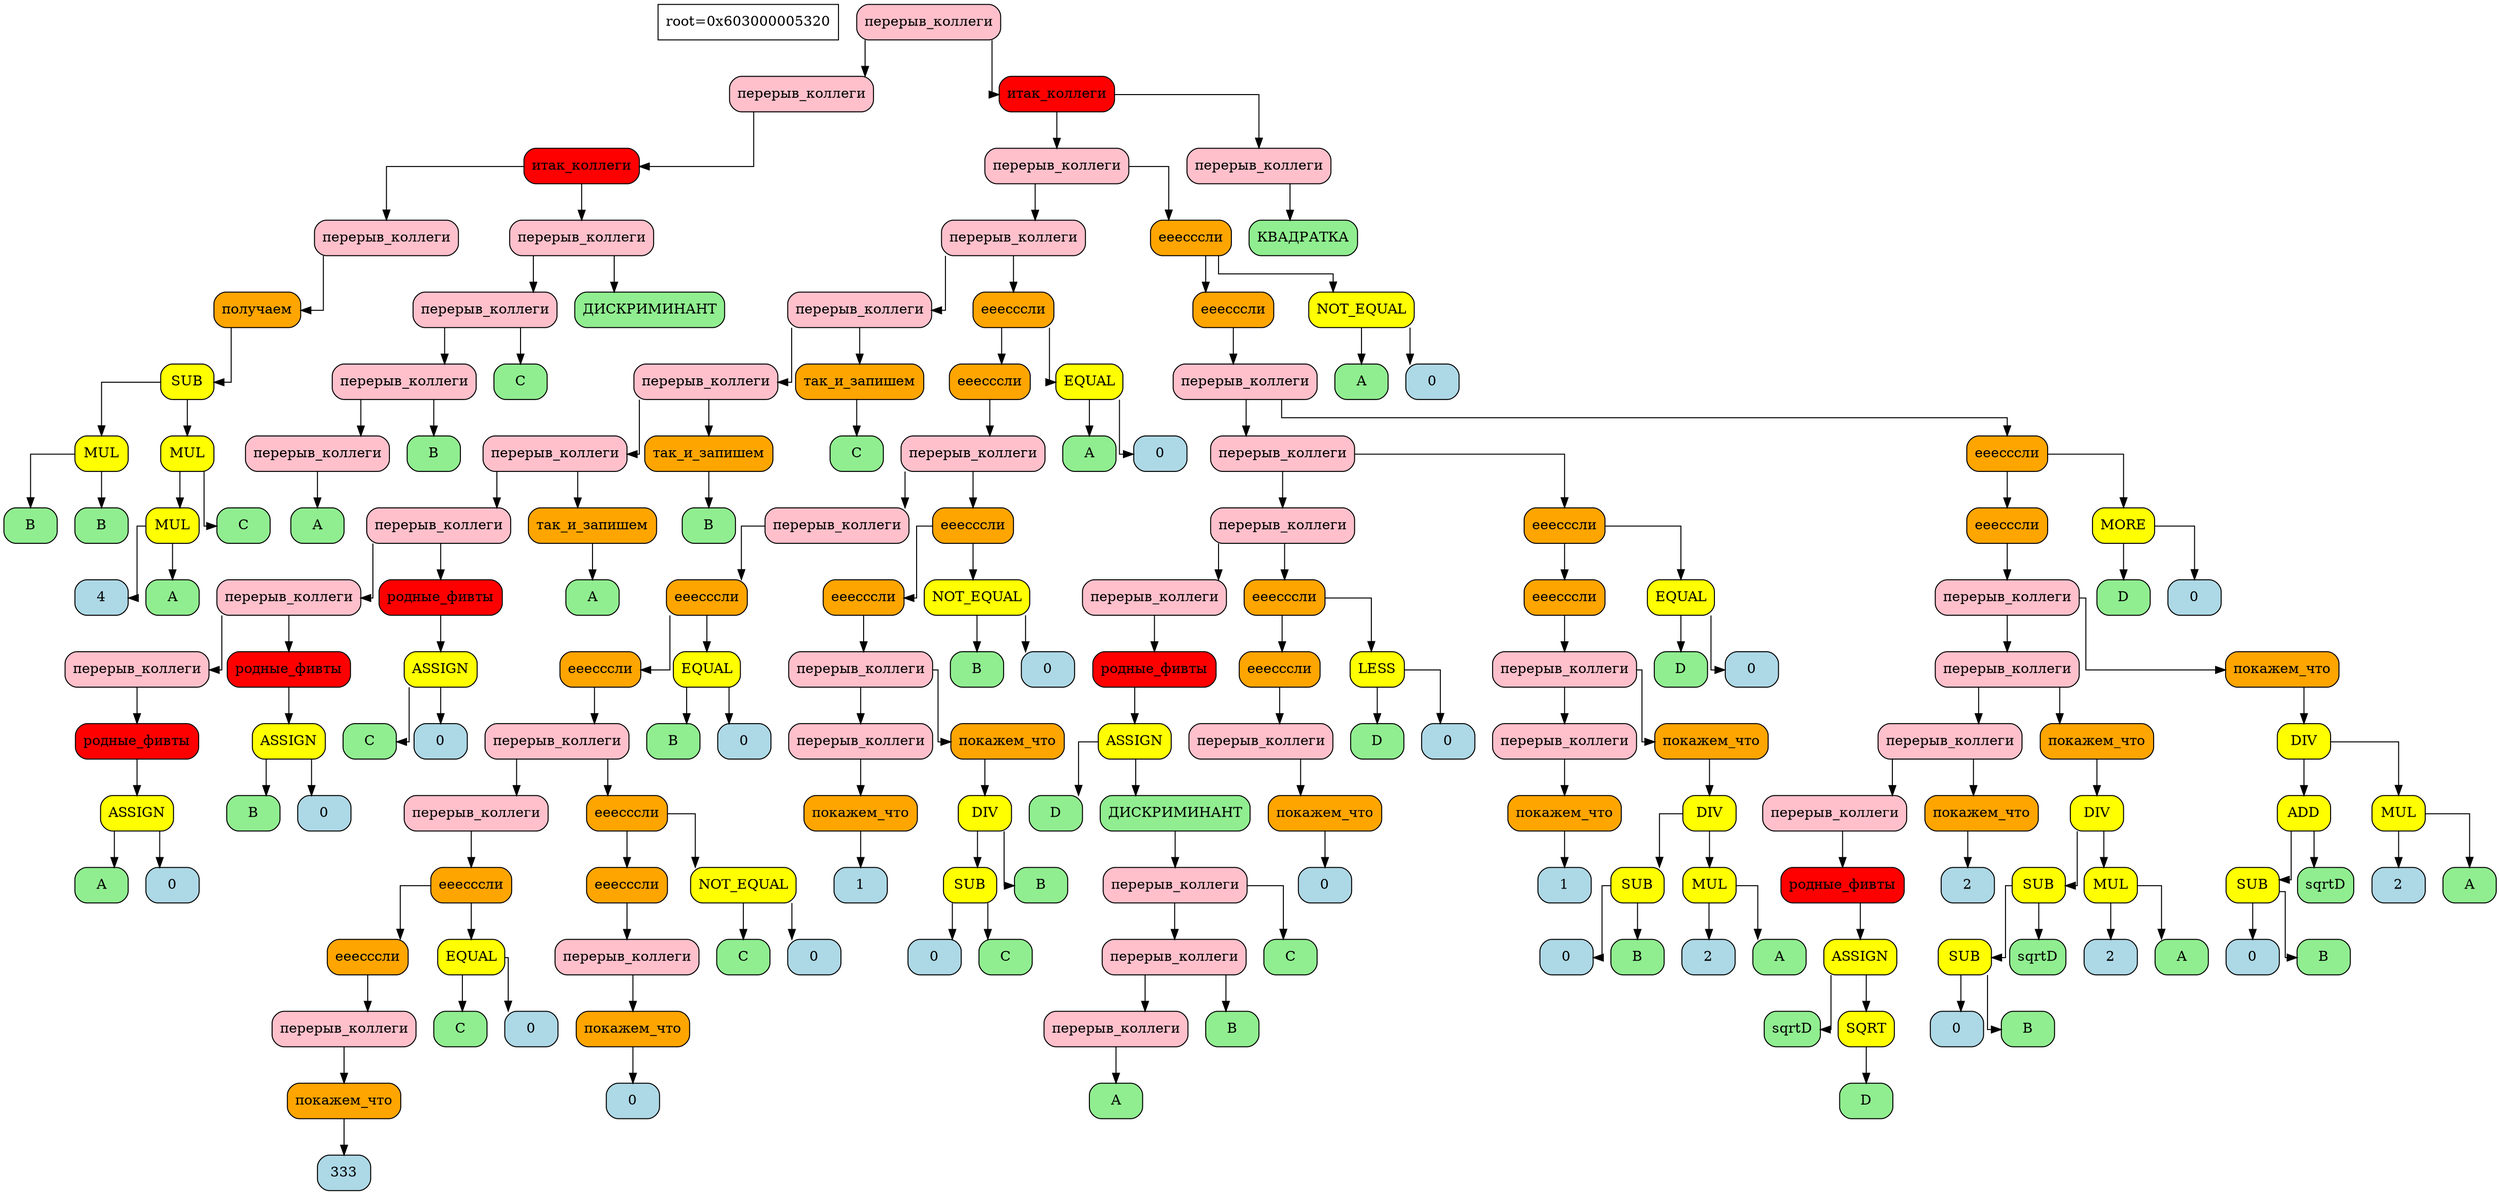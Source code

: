 digraph tree{
    node[shape=record,fontsize=14];
    splines=ortho
    info[label="root=0x603000005320"]

  	node0x603000005320[shape=Mrecord,style="rounded,filled",fillcolor="pink",label="перерыв_коллеги"]
	node0x603000005320->node0x6030000031c0
	node0x6030000031c0[shape=Mrecord,style="rounded,filled",fillcolor="pink",label="перерыв_коллеги"]
	node0x6030000031c0[shape=Mrecord,style="rounded,filled",fillcolor="pink",label="перерыв_коллеги"]
	node0x6030000031c0->node0x603000003190
	node0x603000003190[shape=Mrecord,style="rounded,filled",fillcolor="red",label="итак_коллеги"]
	node0x603000003190->node0x603000003130
	node0x603000003130[shape=Mrecord,style="rounded,filled",fillcolor="pink",label="перерыв_коллеги"]
	node0x603000003130[shape=Mrecord,style="rounded,filled",fillcolor="pink",label="перерыв_коллеги"]
	node0x603000003130->node0x603000003100
	node0x603000003100[shape=Mrecord,style="rounded,filled",fillcolor="orange",label="получаем"]
	node0x603000003100->node0x6030000030d0
	node0x6030000030d0[shape=Mrecord,style="rounded,filled",fillcolor="yellow",label="SUB"]
	node0x6030000030d0->node0x603000002f50
	node0x603000002f50[shape=Mrecord,style="rounded,filled",fillcolor="yellow",label="MUL"]
	node0x603000002f50->node0x603000002ec0
	node0x603000002ec0[shape=Mrecord,style="rounded,filled",fillcolor="lightgreen",label="B"]
	node0x603000002ec0[shape=Mrecord,style="rounded,filled",fillcolor="lightgreen",label="B"]
	node0x603000002f50[shape=Mrecord,style="rounded,filled",fillcolor="yellow",label="MUL"]
	node0x603000002f50->node0x603000002f20
	node0x603000002f20[shape=Mrecord,style="rounded,filled",fillcolor="lightgreen",label="B"]
	node0x603000002f20[shape=Mrecord,style="rounded,filled",fillcolor="lightgreen",label="B"]
	node0x6030000030d0[shape=Mrecord,style="rounded,filled",fillcolor="yellow",label="SUB"]
	node0x6030000030d0->node0x6030000030a0
	node0x6030000030a0[shape=Mrecord,style="rounded,filled",fillcolor="yellow",label="MUL"]
	node0x6030000030a0->node0x603000003010
	node0x603000003010[shape=Mrecord,style="rounded,filled",fillcolor="yellow",label="MUL"]
	node0x603000003010->node0x603000002f80
	node0x603000002f80[shape=Mrecord,style="rounded,filled",fillcolor="lightblue",label="4"]
	node0x603000002f80[shape=Mrecord,style="rounded,filled",fillcolor="lightblue",label="4"]
	node0x603000003010[shape=Mrecord,style="rounded,filled",fillcolor="yellow",label="MUL"]
	node0x603000003010->node0x603000002fe0
	node0x603000002fe0[shape=Mrecord,style="rounded,filled",fillcolor="lightgreen",label="A"]
	node0x603000002fe0[shape=Mrecord,style="rounded,filled",fillcolor="lightgreen",label="A"]
	node0x6030000030a0[shape=Mrecord,style="rounded,filled",fillcolor="yellow",label="MUL"]
	node0x6030000030a0->node0x603000003070
	node0x603000003070[shape=Mrecord,style="rounded,filled",fillcolor="lightgreen",label="C"]
	node0x603000003070[shape=Mrecord,style="rounded,filled",fillcolor="lightgreen",label="C"]
	node0x603000003100[shape=Mrecord,style="rounded,filled",fillcolor="orange",label="получаем"]
	node0x603000003190[shape=Mrecord,style="rounded,filled",fillcolor="red",label="итак_коллеги"]
	node0x603000003190->node0x603000003160
	node0x603000003160[shape=Mrecord,style="rounded,filled",fillcolor="pink",label="перерыв_коллеги"]
	node0x603000003160->node0x603000002e60
	node0x603000002e60[shape=Mrecord,style="rounded,filled",fillcolor="pink",label="перерыв_коллеги"]
	node0x603000002e60->node0x603000002e00
	node0x603000002e00[shape=Mrecord,style="rounded,filled",fillcolor="pink",label="перерыв_коллеги"]
	node0x603000002e00->node0x603000002da0
	node0x603000002da0[shape=Mrecord,style="rounded,filled",fillcolor="pink",label="перерыв_коллеги"]
	node0x603000002da0[shape=Mrecord,style="rounded,filled",fillcolor="pink",label="перерыв_коллеги"]
	node0x603000002da0->node0x603000002d70
	node0x603000002d70[shape=Mrecord,style="rounded,filled",fillcolor="lightgreen",label="A"]
	node0x603000002d70[shape=Mrecord,style="rounded,filled",fillcolor="lightgreen",label="A"]
	node0x603000002e00[shape=Mrecord,style="rounded,filled",fillcolor="pink",label="перерыв_коллеги"]
	node0x603000002e00->node0x603000002dd0
	node0x603000002dd0[shape=Mrecord,style="rounded,filled",fillcolor="lightgreen",label="B"]
	node0x603000002dd0[shape=Mrecord,style="rounded,filled",fillcolor="lightgreen",label="B"]
	node0x603000002e60[shape=Mrecord,style="rounded,filled",fillcolor="pink",label="перерыв_коллеги"]
	node0x603000002e60->node0x603000002e30
	node0x603000002e30[shape=Mrecord,style="rounded,filled",fillcolor="lightgreen",label="C"]
	node0x603000002e30[shape=Mrecord,style="rounded,filled",fillcolor="lightgreen",label="C"]
	node0x603000003160[shape=Mrecord,style="rounded,filled",fillcolor="pink",label="перерыв_коллеги"]
	node0x603000003160->node0x603000002d40
	node0x603000002d40[shape=Mrecord,style="rounded,filled",fillcolor="lightgreen",label="ДИСКРИМИНАНТ"]
	node0x603000002d40[shape=Mrecord,style="rounded,filled",fillcolor="lightgreen",label="ДИСКРИМИНАНТ"]
	node0x603000005320[shape=Mrecord,style="rounded,filled",fillcolor="pink",label="перерыв_коллеги"]
	node0x603000005320->node0x6030000052f0
	node0x6030000052f0[shape=Mrecord,style="rounded,filled",fillcolor="red",label="итак_коллеги"]
	node0x6030000052f0->node0x603000005290
	node0x603000005290[shape=Mrecord,style="rounded,filled",fillcolor="pink",label="перерыв_коллеги"]
	node0x603000005290->node0x603000004060
	node0x603000004060[shape=Mrecord,style="rounded,filled",fillcolor="pink",label="перерыв_коллеги"]
	node0x603000004060->node0x603000003670
	node0x603000003670[shape=Mrecord,style="rounded,filled",fillcolor="pink",label="перерыв_коллеги"]
	node0x603000003670->node0x6030000035e0
	node0x6030000035e0[shape=Mrecord,style="rounded,filled",fillcolor="pink",label="перерыв_коллеги"]
	node0x6030000035e0->node0x603000003550
	node0x603000003550[shape=Mrecord,style="rounded,filled",fillcolor="pink",label="перерыв_коллеги"]
	node0x603000003550->node0x6030000034c0
	node0x6030000034c0[shape=Mrecord,style="rounded,filled",fillcolor="pink",label="перерыв_коллеги"]
	node0x6030000034c0->node0x6030000033d0
	node0x6030000033d0[shape=Mrecord,style="rounded,filled",fillcolor="pink",label="перерыв_коллеги"]
	node0x6030000033d0->node0x6030000032e0
	node0x6030000032e0[shape=Mrecord,style="rounded,filled",fillcolor="pink",label="перерыв_коллеги"]
	node0x6030000032e0[shape=Mrecord,style="rounded,filled",fillcolor="pink",label="перерыв_коллеги"]
	node0x6030000032e0->node0x6030000032b0
	node0x6030000032b0[shape=Mrecord,style="rounded,filled",fillcolor="red",label="родные_фивты"]
	node0x6030000032b0->node0x603000003280
	node0x603000003280[shape=Mrecord,style="rounded,filled",fillcolor="yellow",label="ASSIGN"]
	node0x603000003280->node0x603000003220
	node0x603000003220[shape=Mrecord,style="rounded,filled",fillcolor="lightgreen",label="A"]
	node0x603000003220[shape=Mrecord,style="rounded,filled",fillcolor="lightgreen",label="A"]
	node0x603000003280[shape=Mrecord,style="rounded,filled",fillcolor="yellow",label="ASSIGN"]
	node0x603000003280->node0x603000003250
	node0x603000003250[shape=Mrecord,style="rounded,filled",fillcolor="lightblue",label="0"]
	node0x603000003250[shape=Mrecord,style="rounded,filled",fillcolor="lightblue",label="0"]
	node0x6030000032b0[shape=Mrecord,style="rounded,filled",fillcolor="red",label="родные_фивты"]
	node0x6030000033d0[shape=Mrecord,style="rounded,filled",fillcolor="pink",label="перерыв_коллеги"]
	node0x6030000033d0->node0x6030000033a0
	node0x6030000033a0[shape=Mrecord,style="rounded,filled",fillcolor="red",label="родные_фивты"]
	node0x6030000033a0->node0x603000003370
	node0x603000003370[shape=Mrecord,style="rounded,filled",fillcolor="yellow",label="ASSIGN"]
	node0x603000003370->node0x603000003310
	node0x603000003310[shape=Mrecord,style="rounded,filled",fillcolor="lightgreen",label="B"]
	node0x603000003310[shape=Mrecord,style="rounded,filled",fillcolor="lightgreen",label="B"]
	node0x603000003370[shape=Mrecord,style="rounded,filled",fillcolor="yellow",label="ASSIGN"]
	node0x603000003370->node0x603000003340
	node0x603000003340[shape=Mrecord,style="rounded,filled",fillcolor="lightblue",label="0"]
	node0x603000003340[shape=Mrecord,style="rounded,filled",fillcolor="lightblue",label="0"]
	node0x6030000033a0[shape=Mrecord,style="rounded,filled",fillcolor="red",label="родные_фивты"]
	node0x6030000034c0[shape=Mrecord,style="rounded,filled",fillcolor="pink",label="перерыв_коллеги"]
	node0x6030000034c0->node0x603000003490
	node0x603000003490[shape=Mrecord,style="rounded,filled",fillcolor="red",label="родные_фивты"]
	node0x603000003490->node0x603000003460
	node0x603000003460[shape=Mrecord,style="rounded,filled",fillcolor="yellow",label="ASSIGN"]
	node0x603000003460->node0x603000003400
	node0x603000003400[shape=Mrecord,style="rounded,filled",fillcolor="lightgreen",label="C"]
	node0x603000003400[shape=Mrecord,style="rounded,filled",fillcolor="lightgreen",label="C"]
	node0x603000003460[shape=Mrecord,style="rounded,filled",fillcolor="yellow",label="ASSIGN"]
	node0x603000003460->node0x603000003430
	node0x603000003430[shape=Mrecord,style="rounded,filled",fillcolor="lightblue",label="0"]
	node0x603000003430[shape=Mrecord,style="rounded,filled",fillcolor="lightblue",label="0"]
	node0x603000003490[shape=Mrecord,style="rounded,filled",fillcolor="red",label="родные_фивты"]
	node0x603000003550[shape=Mrecord,style="rounded,filled",fillcolor="pink",label="перерыв_коллеги"]
	node0x603000003550->node0x603000003520
	node0x603000003520[shape=Mrecord,style="rounded,filled",fillcolor="orange",label="так_и_запишем"]
	node0x603000003520[shape=Mrecord,style="rounded,filled",fillcolor="orange",label="так_и_запишем"]
	node0x603000003520->node0x6030000034f0
	node0x6030000034f0[shape=Mrecord,style="rounded,filled",fillcolor="lightgreen",label="A"]
	node0x6030000034f0[shape=Mrecord,style="rounded,filled",fillcolor="lightgreen",label="A"]
	node0x6030000035e0[shape=Mrecord,style="rounded,filled",fillcolor="pink",label="перерыв_коллеги"]
	node0x6030000035e0->node0x6030000035b0
	node0x6030000035b0[shape=Mrecord,style="rounded,filled",fillcolor="orange",label="так_и_запишем"]
	node0x6030000035b0[shape=Mrecord,style="rounded,filled",fillcolor="orange",label="так_и_запишем"]
	node0x6030000035b0->node0x603000003580
	node0x603000003580[shape=Mrecord,style="rounded,filled",fillcolor="lightgreen",label="B"]
	node0x603000003580[shape=Mrecord,style="rounded,filled",fillcolor="lightgreen",label="B"]
	node0x603000003670[shape=Mrecord,style="rounded,filled",fillcolor="pink",label="перерыв_коллеги"]
	node0x603000003670->node0x603000003640
	node0x603000003640[shape=Mrecord,style="rounded,filled",fillcolor="orange",label="так_и_запишем"]
	node0x603000003640[shape=Mrecord,style="rounded,filled",fillcolor="orange",label="так_и_запишем"]
	node0x603000003640->node0x603000003610
	node0x603000003610[shape=Mrecord,style="rounded,filled",fillcolor="lightgreen",label="C"]
	node0x603000003610[shape=Mrecord,style="rounded,filled",fillcolor="lightgreen",label="C"]
	node0x603000004060[shape=Mrecord,style="rounded,filled",fillcolor="pink",label="перерыв_коллеги"]
	node0x603000004060->node0x603000004030
	node0x603000004030[shape=Mrecord,style="rounded,filled",fillcolor="orange",label="ееесссли"]
	node0x603000004030->node0x603000004000
	node0x603000004000[shape=Mrecord,style="rounded,filled",fillcolor="orange",label="ееесссли"]
	node0x603000004000->node0x603000003fd0
	node0x603000003fd0[shape=Mrecord,style="rounded,filled",fillcolor="pink",label="перерыв_коллеги"]
	node0x603000003fd0->node0x603000003c40
	node0x603000003c40[shape=Mrecord,style="rounded,filled",fillcolor="pink",label="перерыв_коллеги"]
	node0x603000003c40[shape=Mrecord,style="rounded,filled",fillcolor="pink",label="перерыв_коллеги"]
	node0x603000003c40->node0x603000003c10
	node0x603000003c10[shape=Mrecord,style="rounded,filled",fillcolor="orange",label="ееесссли"]
	node0x603000003c10->node0x603000003be0
	node0x603000003be0[shape=Mrecord,style="rounded,filled",fillcolor="orange",label="ееесссли"]
	node0x603000003be0->node0x603000003bb0
	node0x603000003bb0[shape=Mrecord,style="rounded,filled",fillcolor="pink",label="перерыв_коллеги"]
	node0x603000003bb0->node0x6030000039d0
	node0x6030000039d0[shape=Mrecord,style="rounded,filled",fillcolor="pink",label="перерыв_коллеги"]
	node0x6030000039d0[shape=Mrecord,style="rounded,filled",fillcolor="pink",label="перерыв_коллеги"]
	node0x6030000039d0->node0x6030000039a0
	node0x6030000039a0[shape=Mrecord,style="rounded,filled",fillcolor="orange",label="ееесссли"]
	node0x6030000039a0->node0x603000003970
	node0x603000003970[shape=Mrecord,style="rounded,filled",fillcolor="orange",label="ееесссли"]
	node0x603000003970->node0x603000003940
	node0x603000003940[shape=Mrecord,style="rounded,filled",fillcolor="pink",label="перерыв_коллеги"]
	node0x603000003940[shape=Mrecord,style="rounded,filled",fillcolor="pink",label="перерыв_коллеги"]
	node0x603000003940->node0x603000003910
	node0x603000003910[shape=Mrecord,style="rounded,filled",fillcolor="orange",label="покажем_что"]
	node0x603000003910->node0x6030000038e0
	node0x6030000038e0[shape=Mrecord,style="rounded,filled",fillcolor="lightblue",label="333"]
	node0x6030000038e0[shape=Mrecord,style="rounded,filled",fillcolor="lightblue",label="333"]
	node0x603000003910[shape=Mrecord,style="rounded,filled",fillcolor="orange",label="покажем_что"]
	node0x603000003970[shape=Mrecord,style="rounded,filled",fillcolor="orange",label="ееесссли"]
	node0x6030000039a0[shape=Mrecord,style="rounded,filled",fillcolor="orange",label="ееесссли"]
	node0x6030000039a0->node0x6030000038b0
	node0x6030000038b0[shape=Mrecord,style="rounded,filled",fillcolor="yellow",label="EQUAL"]
	node0x6030000038b0->node0x603000003850
	node0x603000003850[shape=Mrecord,style="rounded,filled",fillcolor="lightgreen",label="C"]
	node0x603000003850[shape=Mrecord,style="rounded,filled",fillcolor="lightgreen",label="C"]
	node0x6030000038b0[shape=Mrecord,style="rounded,filled",fillcolor="yellow",label="EQUAL"]
	node0x6030000038b0->node0x603000003880
	node0x603000003880[shape=Mrecord,style="rounded,filled",fillcolor="lightblue",label="0"]
	node0x603000003880[shape=Mrecord,style="rounded,filled",fillcolor="lightblue",label="0"]
	node0x603000003bb0[shape=Mrecord,style="rounded,filled",fillcolor="pink",label="перерыв_коллеги"]
	node0x603000003bb0->node0x603000003b80
	node0x603000003b80[shape=Mrecord,style="rounded,filled",fillcolor="orange",label="ееесссли"]
	node0x603000003b80->node0x603000003b50
	node0x603000003b50[shape=Mrecord,style="rounded,filled",fillcolor="orange",label="ееесссли"]
	node0x603000003b50->node0x603000003b20
	node0x603000003b20[shape=Mrecord,style="rounded,filled",fillcolor="pink",label="перерыв_коллеги"]
	node0x603000003b20[shape=Mrecord,style="rounded,filled",fillcolor="pink",label="перерыв_коллеги"]
	node0x603000003b20->node0x603000003af0
	node0x603000003af0[shape=Mrecord,style="rounded,filled",fillcolor="orange",label="покажем_что"]
	node0x603000003af0->node0x603000003ac0
	node0x603000003ac0[shape=Mrecord,style="rounded,filled",fillcolor="lightblue",label="0"]
	node0x603000003ac0[shape=Mrecord,style="rounded,filled",fillcolor="lightblue",label="0"]
	node0x603000003af0[shape=Mrecord,style="rounded,filled",fillcolor="orange",label="покажем_что"]
	node0x603000003b50[shape=Mrecord,style="rounded,filled",fillcolor="orange",label="ееесссли"]
	node0x603000003b80[shape=Mrecord,style="rounded,filled",fillcolor="orange",label="ееесссли"]
	node0x603000003b80->node0x603000003a90
	node0x603000003a90[shape=Mrecord,style="rounded,filled",fillcolor="yellow",label="NOT_EQUAL"]
	node0x603000003a90->node0x603000003a30
	node0x603000003a30[shape=Mrecord,style="rounded,filled",fillcolor="lightgreen",label="C"]
	node0x603000003a30[shape=Mrecord,style="rounded,filled",fillcolor="lightgreen",label="C"]
	node0x603000003a90[shape=Mrecord,style="rounded,filled",fillcolor="yellow",label="NOT_EQUAL"]
	node0x603000003a90->node0x603000003a60
	node0x603000003a60[shape=Mrecord,style="rounded,filled",fillcolor="lightblue",label="0"]
	node0x603000003a60[shape=Mrecord,style="rounded,filled",fillcolor="lightblue",label="0"]
	node0x603000003be0[shape=Mrecord,style="rounded,filled",fillcolor="orange",label="ееесссли"]
	node0x603000003c10[shape=Mrecord,style="rounded,filled",fillcolor="orange",label="ееесссли"]
	node0x603000003c10->node0x6030000037f0
	node0x6030000037f0[shape=Mrecord,style="rounded,filled",fillcolor="yellow",label="EQUAL"]
	node0x6030000037f0->node0x603000003790
	node0x603000003790[shape=Mrecord,style="rounded,filled",fillcolor="lightgreen",label="B"]
	node0x603000003790[shape=Mrecord,style="rounded,filled",fillcolor="lightgreen",label="B"]
	node0x6030000037f0[shape=Mrecord,style="rounded,filled",fillcolor="yellow",label="EQUAL"]
	node0x6030000037f0->node0x6030000037c0
	node0x6030000037c0[shape=Mrecord,style="rounded,filled",fillcolor="lightblue",label="0"]
	node0x6030000037c0[shape=Mrecord,style="rounded,filled",fillcolor="lightblue",label="0"]
	node0x603000003fd0[shape=Mrecord,style="rounded,filled",fillcolor="pink",label="перерыв_коллеги"]
	node0x603000003fd0->node0x603000003fa0
	node0x603000003fa0[shape=Mrecord,style="rounded,filled",fillcolor="orange",label="ееесссли"]
	node0x603000003fa0->node0x603000003f70
	node0x603000003f70[shape=Mrecord,style="rounded,filled",fillcolor="orange",label="ееесссли"]
	node0x603000003f70->node0x603000003f40
	node0x603000003f40[shape=Mrecord,style="rounded,filled",fillcolor="pink",label="перерыв_коллеги"]
	node0x603000003f40->node0x603000003d90
	node0x603000003d90[shape=Mrecord,style="rounded,filled",fillcolor="pink",label="перерыв_коллеги"]
	node0x603000003d90[shape=Mrecord,style="rounded,filled",fillcolor="pink",label="перерыв_коллеги"]
	node0x603000003d90->node0x603000003d60
	node0x603000003d60[shape=Mrecord,style="rounded,filled",fillcolor="orange",label="покажем_что"]
	node0x603000003d60->node0x603000003d30
	node0x603000003d30[shape=Mrecord,style="rounded,filled",fillcolor="lightblue",label="1"]
	node0x603000003d30[shape=Mrecord,style="rounded,filled",fillcolor="lightblue",label="1"]
	node0x603000003d60[shape=Mrecord,style="rounded,filled",fillcolor="orange",label="покажем_что"]
	node0x603000003f40[shape=Mrecord,style="rounded,filled",fillcolor="pink",label="перерыв_коллеги"]
	node0x603000003f40->node0x603000003f10
	node0x603000003f10[shape=Mrecord,style="rounded,filled",fillcolor="orange",label="покажем_что"]
	node0x603000003f10->node0x603000003ee0
	node0x603000003ee0[shape=Mrecord,style="rounded,filled",fillcolor="yellow",label="DIV"]
	node0x603000003ee0->node0x603000003e50
	node0x603000003e50[shape=Mrecord,style="rounded,filled",fillcolor="yellow",label="SUB"]
	node0x603000003e50->node0x603000003dc0
	node0x603000003dc0[shape=Mrecord,style="rounded,filled",fillcolor="lightblue",label="0"]
	node0x603000003dc0[shape=Mrecord,style="rounded,filled",fillcolor="lightblue",label="0"]
	node0x603000003e50[shape=Mrecord,style="rounded,filled",fillcolor="yellow",label="SUB"]
	node0x603000003e50->node0x603000003e20
	node0x603000003e20[shape=Mrecord,style="rounded,filled",fillcolor="lightgreen",label="C"]
	node0x603000003e20[shape=Mrecord,style="rounded,filled",fillcolor="lightgreen",label="C"]
	node0x603000003ee0[shape=Mrecord,style="rounded,filled",fillcolor="yellow",label="DIV"]
	node0x603000003ee0->node0x603000003eb0
	node0x603000003eb0[shape=Mrecord,style="rounded,filled",fillcolor="lightgreen",label="B"]
	node0x603000003eb0[shape=Mrecord,style="rounded,filled",fillcolor="lightgreen",label="B"]
	node0x603000003f10[shape=Mrecord,style="rounded,filled",fillcolor="orange",label="покажем_что"]
	node0x603000003f70[shape=Mrecord,style="rounded,filled",fillcolor="orange",label="ееесссли"]
	node0x603000003fa0[shape=Mrecord,style="rounded,filled",fillcolor="orange",label="ееесссли"]
	node0x603000003fa0->node0x603000003d00
	node0x603000003d00[shape=Mrecord,style="rounded,filled",fillcolor="yellow",label="NOT_EQUAL"]
	node0x603000003d00->node0x603000003ca0
	node0x603000003ca0[shape=Mrecord,style="rounded,filled",fillcolor="lightgreen",label="B"]
	node0x603000003ca0[shape=Mrecord,style="rounded,filled",fillcolor="lightgreen",label="B"]
	node0x603000003d00[shape=Mrecord,style="rounded,filled",fillcolor="yellow",label="NOT_EQUAL"]
	node0x603000003d00->node0x603000003cd0
	node0x603000003cd0[shape=Mrecord,style="rounded,filled",fillcolor="lightblue",label="0"]
	node0x603000003cd0[shape=Mrecord,style="rounded,filled",fillcolor="lightblue",label="0"]
	node0x603000004000[shape=Mrecord,style="rounded,filled",fillcolor="orange",label="ееесссли"]
	node0x603000004030[shape=Mrecord,style="rounded,filled",fillcolor="orange",label="ееесссли"]
	node0x603000004030->node0x603000003730
	node0x603000003730[shape=Mrecord,style="rounded,filled",fillcolor="yellow",label="EQUAL"]
	node0x603000003730->node0x6030000036d0
	node0x6030000036d0[shape=Mrecord,style="rounded,filled",fillcolor="lightgreen",label="A"]
	node0x6030000036d0[shape=Mrecord,style="rounded,filled",fillcolor="lightgreen",label="A"]
	node0x603000003730[shape=Mrecord,style="rounded,filled",fillcolor="yellow",label="EQUAL"]
	node0x603000003730->node0x603000003700
	node0x603000003700[shape=Mrecord,style="rounded,filled",fillcolor="lightblue",label="0"]
	node0x603000003700[shape=Mrecord,style="rounded,filled",fillcolor="lightblue",label="0"]
	node0x603000005290[shape=Mrecord,style="rounded,filled",fillcolor="pink",label="перерыв_коллеги"]
	node0x603000005290->node0x603000005260
	node0x603000005260[shape=Mrecord,style="rounded,filled",fillcolor="orange",label="ееесссли"]
	node0x603000005260->node0x603000005230
	node0x603000005230[shape=Mrecord,style="rounded,filled",fillcolor="orange",label="ееесссли"]
	node0x603000005230->node0x603000005200
	node0x603000005200[shape=Mrecord,style="rounded,filled",fillcolor="pink",label="перерыв_коллеги"]
	node0x603000005200->node0x603000004990
	node0x603000004990[shape=Mrecord,style="rounded,filled",fillcolor="pink",label="перерыв_коллеги"]
	node0x603000004990->node0x6030000045a0
	node0x6030000045a0[shape=Mrecord,style="rounded,filled",fillcolor="pink",label="перерыв_коллеги"]
	node0x6030000045a0->node0x6030000043c0
	node0x6030000043c0[shape=Mrecord,style="rounded,filled",fillcolor="pink",label="перерыв_коллеги"]
	node0x6030000043c0[shape=Mrecord,style="rounded,filled",fillcolor="pink",label="перерыв_коллеги"]
	node0x6030000043c0->node0x603000004390
	node0x603000004390[shape=Mrecord,style="rounded,filled",fillcolor="red",label="родные_фивты"]
	node0x603000004390->node0x603000004360
	node0x603000004360[shape=Mrecord,style="rounded,filled",fillcolor="yellow",label="ASSIGN"]
	node0x603000004360->node0x603000004150
	node0x603000004150[shape=Mrecord,style="rounded,filled",fillcolor="lightgreen",label="D"]
	node0x603000004150[shape=Mrecord,style="rounded,filled",fillcolor="lightgreen",label="D"]
	node0x603000004360[shape=Mrecord,style="rounded,filled",fillcolor="yellow",label="ASSIGN"]
	node0x603000004360->node0x603000004180
	node0x603000004180[shape=Mrecord,style="rounded,filled",fillcolor="lightgreen",label="ДИСКРИМИНАНТ"]
	node0x603000004180->node0x603000004330
	node0x603000004330[shape=Mrecord,style="rounded,filled",fillcolor="pink",label="перерыв_коллеги"]
	node0x603000004330->node0x6030000042a0
	node0x6030000042a0[shape=Mrecord,style="rounded,filled",fillcolor="pink",label="перерыв_коллеги"]
	node0x6030000042a0->node0x603000004210
	node0x603000004210[shape=Mrecord,style="rounded,filled",fillcolor="pink",label="перерыв_коллеги"]
	node0x603000004210[shape=Mrecord,style="rounded,filled",fillcolor="pink",label="перерыв_коллеги"]
	node0x603000004210->node0x6030000041e0
	node0x6030000041e0[shape=Mrecord,style="rounded,filled",fillcolor="lightgreen",label="A"]
	node0x6030000041e0[shape=Mrecord,style="rounded,filled",fillcolor="lightgreen",label="A"]
	node0x6030000042a0[shape=Mrecord,style="rounded,filled",fillcolor="pink",label="перерыв_коллеги"]
	node0x6030000042a0->node0x603000004270
	node0x603000004270[shape=Mrecord,style="rounded,filled",fillcolor="lightgreen",label="B"]
	node0x603000004270[shape=Mrecord,style="rounded,filled",fillcolor="lightgreen",label="B"]
	node0x603000004330[shape=Mrecord,style="rounded,filled",fillcolor="pink",label="перерыв_коллеги"]
	node0x603000004330->node0x603000004300
	node0x603000004300[shape=Mrecord,style="rounded,filled",fillcolor="lightgreen",label="C"]
	node0x603000004300[shape=Mrecord,style="rounded,filled",fillcolor="lightgreen",label="C"]
	node0x603000004180[shape=Mrecord,style="rounded,filled",fillcolor="lightgreen",label="ДИСКРИМИНАНТ"]
	node0x603000004390[shape=Mrecord,style="rounded,filled",fillcolor="red",label="родные_фивты"]
	node0x6030000045a0[shape=Mrecord,style="rounded,filled",fillcolor="pink",label="перерыв_коллеги"]
	node0x6030000045a0->node0x603000004570
	node0x603000004570[shape=Mrecord,style="rounded,filled",fillcolor="orange",label="ееесссли"]
	node0x603000004570->node0x603000004540
	node0x603000004540[shape=Mrecord,style="rounded,filled",fillcolor="orange",label="ееесссли"]
	node0x603000004540->node0x603000004510
	node0x603000004510[shape=Mrecord,style="rounded,filled",fillcolor="pink",label="перерыв_коллеги"]
	node0x603000004510[shape=Mrecord,style="rounded,filled",fillcolor="pink",label="перерыв_коллеги"]
	node0x603000004510->node0x6030000044e0
	node0x6030000044e0[shape=Mrecord,style="rounded,filled",fillcolor="orange",label="покажем_что"]
	node0x6030000044e0->node0x6030000044b0
	node0x6030000044b0[shape=Mrecord,style="rounded,filled",fillcolor="lightblue",label="0"]
	node0x6030000044b0[shape=Mrecord,style="rounded,filled",fillcolor="lightblue",label="0"]
	node0x6030000044e0[shape=Mrecord,style="rounded,filled",fillcolor="orange",label="покажем_что"]
	node0x603000004540[shape=Mrecord,style="rounded,filled",fillcolor="orange",label="ееесссли"]
	node0x603000004570[shape=Mrecord,style="rounded,filled",fillcolor="orange",label="ееесссли"]
	node0x603000004570->node0x603000004480
	node0x603000004480[shape=Mrecord,style="rounded,filled",fillcolor="yellow",label="LESS"]
	node0x603000004480->node0x603000004420
	node0x603000004420[shape=Mrecord,style="rounded,filled",fillcolor="lightgreen",label="D"]
	node0x603000004420[shape=Mrecord,style="rounded,filled",fillcolor="lightgreen",label="D"]
	node0x603000004480[shape=Mrecord,style="rounded,filled",fillcolor="yellow",label="LESS"]
	node0x603000004480->node0x603000004450
	node0x603000004450[shape=Mrecord,style="rounded,filled",fillcolor="lightblue",label="0"]
	node0x603000004450[shape=Mrecord,style="rounded,filled",fillcolor="lightblue",label="0"]
	node0x603000004990[shape=Mrecord,style="rounded,filled",fillcolor="pink",label="перерыв_коллеги"]
	node0x603000004990->node0x603000004960
	node0x603000004960[shape=Mrecord,style="rounded,filled",fillcolor="orange",label="ееесссли"]
	node0x603000004960->node0x603000004930
	node0x603000004930[shape=Mrecord,style="rounded,filled",fillcolor="orange",label="ееесссли"]
	node0x603000004930->node0x603000004900
	node0x603000004900[shape=Mrecord,style="rounded,filled",fillcolor="pink",label="перерыв_коллеги"]
	node0x603000004900->node0x6030000046f0
	node0x6030000046f0[shape=Mrecord,style="rounded,filled",fillcolor="pink",label="перерыв_коллеги"]
	node0x6030000046f0[shape=Mrecord,style="rounded,filled",fillcolor="pink",label="перерыв_коллеги"]
	node0x6030000046f0->node0x6030000046c0
	node0x6030000046c0[shape=Mrecord,style="rounded,filled",fillcolor="orange",label="покажем_что"]
	node0x6030000046c0->node0x603000004690
	node0x603000004690[shape=Mrecord,style="rounded,filled",fillcolor="lightblue",label="1"]
	node0x603000004690[shape=Mrecord,style="rounded,filled",fillcolor="lightblue",label="1"]
	node0x6030000046c0[shape=Mrecord,style="rounded,filled",fillcolor="orange",label="покажем_что"]
	node0x603000004900[shape=Mrecord,style="rounded,filled",fillcolor="pink",label="перерыв_коллеги"]
	node0x603000004900->node0x6030000048d0
	node0x6030000048d0[shape=Mrecord,style="rounded,filled",fillcolor="orange",label="покажем_что"]
	node0x6030000048d0->node0x6030000048a0
	node0x6030000048a0[shape=Mrecord,style="rounded,filled",fillcolor="yellow",label="DIV"]
	node0x6030000048a0->node0x6030000047b0
	node0x6030000047b0[shape=Mrecord,style="rounded,filled",fillcolor="yellow",label="SUB"]
	node0x6030000047b0->node0x603000004720
	node0x603000004720[shape=Mrecord,style="rounded,filled",fillcolor="lightblue",label="0"]
	node0x603000004720[shape=Mrecord,style="rounded,filled",fillcolor="lightblue",label="0"]
	node0x6030000047b0[shape=Mrecord,style="rounded,filled",fillcolor="yellow",label="SUB"]
	node0x6030000047b0->node0x603000004780
	node0x603000004780[shape=Mrecord,style="rounded,filled",fillcolor="lightgreen",label="B"]
	node0x603000004780[shape=Mrecord,style="rounded,filled",fillcolor="lightgreen",label="B"]
	node0x6030000048a0[shape=Mrecord,style="rounded,filled",fillcolor="yellow",label="DIV"]
	node0x6030000048a0->node0x603000004870
	node0x603000004870[shape=Mrecord,style="rounded,filled",fillcolor="yellow",label="MUL"]
	node0x603000004870->node0x6030000047e0
	node0x6030000047e0[shape=Mrecord,style="rounded,filled",fillcolor="lightblue",label="2"]
	node0x6030000047e0[shape=Mrecord,style="rounded,filled",fillcolor="lightblue",label="2"]
	node0x603000004870[shape=Mrecord,style="rounded,filled",fillcolor="yellow",label="MUL"]
	node0x603000004870->node0x603000004840
	node0x603000004840[shape=Mrecord,style="rounded,filled",fillcolor="lightgreen",label="A"]
	node0x603000004840[shape=Mrecord,style="rounded,filled",fillcolor="lightgreen",label="A"]
	node0x6030000048d0[shape=Mrecord,style="rounded,filled",fillcolor="orange",label="покажем_что"]
	node0x603000004930[shape=Mrecord,style="rounded,filled",fillcolor="orange",label="ееесссли"]
	node0x603000004960[shape=Mrecord,style="rounded,filled",fillcolor="orange",label="ееесссли"]
	node0x603000004960->node0x603000004660
	node0x603000004660[shape=Mrecord,style="rounded,filled",fillcolor="yellow",label="EQUAL"]
	node0x603000004660->node0x603000004600
	node0x603000004600[shape=Mrecord,style="rounded,filled",fillcolor="lightgreen",label="D"]
	node0x603000004600[shape=Mrecord,style="rounded,filled",fillcolor="lightgreen",label="D"]
	node0x603000004660[shape=Mrecord,style="rounded,filled",fillcolor="yellow",label="EQUAL"]
	node0x603000004660->node0x603000004630
	node0x603000004630[shape=Mrecord,style="rounded,filled",fillcolor="lightblue",label="0"]
	node0x603000004630[shape=Mrecord,style="rounded,filled",fillcolor="lightblue",label="0"]
	node0x603000005200[shape=Mrecord,style="rounded,filled",fillcolor="pink",label="перерыв_коллеги"]
	node0x603000005200->node0x6030000051d0
	node0x6030000051d0[shape=Mrecord,style="rounded,filled",fillcolor="orange",label="ееесссли"]
	node0x6030000051d0->node0x6030000051a0
	node0x6030000051a0[shape=Mrecord,style="rounded,filled",fillcolor="orange",label="ееесссли"]
	node0x6030000051a0->node0x603000005170
	node0x603000005170[shape=Mrecord,style="rounded,filled",fillcolor="pink",label="перерыв_коллеги"]
	node0x603000005170->node0x603000004ed0
	node0x603000004ed0[shape=Mrecord,style="rounded,filled",fillcolor="pink",label="перерыв_коллеги"]
	node0x603000004ed0->node0x603000004c30
	node0x603000004c30[shape=Mrecord,style="rounded,filled",fillcolor="pink",label="перерыв_коллеги"]
	node0x603000004c30->node0x603000004ba0
	node0x603000004ba0[shape=Mrecord,style="rounded,filled",fillcolor="pink",label="перерыв_коллеги"]
	node0x603000004ba0[shape=Mrecord,style="rounded,filled",fillcolor="pink",label="перерыв_коллеги"]
	node0x603000004ba0->node0x603000004b70
	node0x603000004b70[shape=Mrecord,style="rounded,filled",fillcolor="red",label="родные_фивты"]
	node0x603000004b70->node0x603000004b40
	node0x603000004b40[shape=Mrecord,style="rounded,filled",fillcolor="yellow",label="ASSIGN"]
	node0x603000004b40->node0x603000004a80
	node0x603000004a80[shape=Mrecord,style="rounded,filled",fillcolor="lightgreen",label="sqrtD"]
	node0x603000004a80[shape=Mrecord,style="rounded,filled",fillcolor="lightgreen",label="sqrtD"]
	node0x603000004b40[shape=Mrecord,style="rounded,filled",fillcolor="yellow",label="ASSIGN"]
	node0x603000004b40->node0x603000004b10
	node0x603000004b10[shape=Mrecord,style="rounded,filled",fillcolor="yellow",label="SQRT"]
	node0x603000004b10[shape=Mrecord,style="rounded,filled",fillcolor="yellow",label="SQRT"]
	node0x603000004b10->node0x603000004ae0
	node0x603000004ae0[shape=Mrecord,style="rounded,filled",fillcolor="lightgreen",label="D"]
	node0x603000004ae0[shape=Mrecord,style="rounded,filled",fillcolor="lightgreen",label="D"]
	node0x603000004b70[shape=Mrecord,style="rounded,filled",fillcolor="red",label="родные_фивты"]
	node0x603000004c30[shape=Mrecord,style="rounded,filled",fillcolor="pink",label="перерыв_коллеги"]
	node0x603000004c30->node0x603000004c00
	node0x603000004c00[shape=Mrecord,style="rounded,filled",fillcolor="orange",label="покажем_что"]
	node0x603000004c00->node0x603000004bd0
	node0x603000004bd0[shape=Mrecord,style="rounded,filled",fillcolor="lightblue",label="2"]
	node0x603000004bd0[shape=Mrecord,style="rounded,filled",fillcolor="lightblue",label="2"]
	node0x603000004c00[shape=Mrecord,style="rounded,filled",fillcolor="orange",label="покажем_что"]
	node0x603000004ed0[shape=Mrecord,style="rounded,filled",fillcolor="pink",label="перерыв_коллеги"]
	node0x603000004ed0->node0x603000004ea0
	node0x603000004ea0[shape=Mrecord,style="rounded,filled",fillcolor="orange",label="покажем_что"]
	node0x603000004ea0->node0x603000004e70
	node0x603000004e70[shape=Mrecord,style="rounded,filled",fillcolor="yellow",label="DIV"]
	node0x603000004e70->node0x603000004d80
	node0x603000004d80[shape=Mrecord,style="rounded,filled",fillcolor="yellow",label="SUB"]
	node0x603000004d80->node0x603000004cf0
	node0x603000004cf0[shape=Mrecord,style="rounded,filled",fillcolor="yellow",label="SUB"]
	node0x603000004cf0->node0x603000004c60
	node0x603000004c60[shape=Mrecord,style="rounded,filled",fillcolor="lightblue",label="0"]
	node0x603000004c60[shape=Mrecord,style="rounded,filled",fillcolor="lightblue",label="0"]
	node0x603000004cf0[shape=Mrecord,style="rounded,filled",fillcolor="yellow",label="SUB"]
	node0x603000004cf0->node0x603000004cc0
	node0x603000004cc0[shape=Mrecord,style="rounded,filled",fillcolor="lightgreen",label="B"]
	node0x603000004cc0[shape=Mrecord,style="rounded,filled",fillcolor="lightgreen",label="B"]
	node0x603000004d80[shape=Mrecord,style="rounded,filled",fillcolor="yellow",label="SUB"]
	node0x603000004d80->node0x603000004d50
	node0x603000004d50[shape=Mrecord,style="rounded,filled",fillcolor="lightgreen",label="sqrtD"]
	node0x603000004d50[shape=Mrecord,style="rounded,filled",fillcolor="lightgreen",label="sqrtD"]
	node0x603000004e70[shape=Mrecord,style="rounded,filled",fillcolor="yellow",label="DIV"]
	node0x603000004e70->node0x603000004e40
	node0x603000004e40[shape=Mrecord,style="rounded,filled",fillcolor="yellow",label="MUL"]
	node0x603000004e40->node0x603000004db0
	node0x603000004db0[shape=Mrecord,style="rounded,filled",fillcolor="lightblue",label="2"]
	node0x603000004db0[shape=Mrecord,style="rounded,filled",fillcolor="lightblue",label="2"]
	node0x603000004e40[shape=Mrecord,style="rounded,filled",fillcolor="yellow",label="MUL"]
	node0x603000004e40->node0x603000004e10
	node0x603000004e10[shape=Mrecord,style="rounded,filled",fillcolor="lightgreen",label="A"]
	node0x603000004e10[shape=Mrecord,style="rounded,filled",fillcolor="lightgreen",label="A"]
	node0x603000004ea0[shape=Mrecord,style="rounded,filled",fillcolor="orange",label="покажем_что"]
	node0x603000005170[shape=Mrecord,style="rounded,filled",fillcolor="pink",label="перерыв_коллеги"]
	node0x603000005170->node0x603000005140
	node0x603000005140[shape=Mrecord,style="rounded,filled",fillcolor="orange",label="покажем_что"]
	node0x603000005140->node0x603000005110
	node0x603000005110[shape=Mrecord,style="rounded,filled",fillcolor="yellow",label="DIV"]
	node0x603000005110->node0x603000005020
	node0x603000005020[shape=Mrecord,style="rounded,filled",fillcolor="yellow",label="ADD"]
	node0x603000005020->node0x603000004f90
	node0x603000004f90[shape=Mrecord,style="rounded,filled",fillcolor="yellow",label="SUB"]
	node0x603000004f90->node0x603000004f00
	node0x603000004f00[shape=Mrecord,style="rounded,filled",fillcolor="lightblue",label="0"]
	node0x603000004f00[shape=Mrecord,style="rounded,filled",fillcolor="lightblue",label="0"]
	node0x603000004f90[shape=Mrecord,style="rounded,filled",fillcolor="yellow",label="SUB"]
	node0x603000004f90->node0x603000004f60
	node0x603000004f60[shape=Mrecord,style="rounded,filled",fillcolor="lightgreen",label="B"]
	node0x603000004f60[shape=Mrecord,style="rounded,filled",fillcolor="lightgreen",label="B"]
	node0x603000005020[shape=Mrecord,style="rounded,filled",fillcolor="yellow",label="ADD"]
	node0x603000005020->node0x603000004ff0
	node0x603000004ff0[shape=Mrecord,style="rounded,filled",fillcolor="lightgreen",label="sqrtD"]
	node0x603000004ff0[shape=Mrecord,style="rounded,filled",fillcolor="lightgreen",label="sqrtD"]
	node0x603000005110[shape=Mrecord,style="rounded,filled",fillcolor="yellow",label="DIV"]
	node0x603000005110->node0x6030000050e0
	node0x6030000050e0[shape=Mrecord,style="rounded,filled",fillcolor="yellow",label="MUL"]
	node0x6030000050e0->node0x603000005050
	node0x603000005050[shape=Mrecord,style="rounded,filled",fillcolor="lightblue",label="2"]
	node0x603000005050[shape=Mrecord,style="rounded,filled",fillcolor="lightblue",label="2"]
	node0x6030000050e0[shape=Mrecord,style="rounded,filled",fillcolor="yellow",label="MUL"]
	node0x6030000050e0->node0x6030000050b0
	node0x6030000050b0[shape=Mrecord,style="rounded,filled",fillcolor="lightgreen",label="A"]
	node0x6030000050b0[shape=Mrecord,style="rounded,filled",fillcolor="lightgreen",label="A"]
	node0x603000005140[shape=Mrecord,style="rounded,filled",fillcolor="orange",label="покажем_что"]
	node0x6030000051a0[shape=Mrecord,style="rounded,filled",fillcolor="orange",label="ееесссли"]
	node0x6030000051d0[shape=Mrecord,style="rounded,filled",fillcolor="orange",label="ееесссли"]
	node0x6030000051d0->node0x603000004a50
	node0x603000004a50[shape=Mrecord,style="rounded,filled",fillcolor="yellow",label="MORE"]
	node0x603000004a50->node0x6030000049f0
	node0x6030000049f0[shape=Mrecord,style="rounded,filled",fillcolor="lightgreen",label="D"]
	node0x6030000049f0[shape=Mrecord,style="rounded,filled",fillcolor="lightgreen",label="D"]
	node0x603000004a50[shape=Mrecord,style="rounded,filled",fillcolor="yellow",label="MORE"]
	node0x603000004a50->node0x603000004a20
	node0x603000004a20[shape=Mrecord,style="rounded,filled",fillcolor="lightblue",label="0"]
	node0x603000004a20[shape=Mrecord,style="rounded,filled",fillcolor="lightblue",label="0"]
	node0x603000005230[shape=Mrecord,style="rounded,filled",fillcolor="orange",label="ееесссли"]
	node0x603000005260[shape=Mrecord,style="rounded,filled",fillcolor="orange",label="ееесссли"]
	node0x603000005260->node0x603000004120
	node0x603000004120[shape=Mrecord,style="rounded,filled",fillcolor="yellow",label="NOT_EQUAL"]
	node0x603000004120->node0x6030000040c0
	node0x6030000040c0[shape=Mrecord,style="rounded,filled",fillcolor="lightgreen",label="A"]
	node0x6030000040c0[shape=Mrecord,style="rounded,filled",fillcolor="lightgreen",label="A"]
	node0x603000004120[shape=Mrecord,style="rounded,filled",fillcolor="yellow",label="NOT_EQUAL"]
	node0x603000004120->node0x6030000040f0
	node0x6030000040f0[shape=Mrecord,style="rounded,filled",fillcolor="lightblue",label="0"]
	node0x6030000040f0[shape=Mrecord,style="rounded,filled",fillcolor="lightblue",label="0"]
	node0x6030000052f0[shape=Mrecord,style="rounded,filled",fillcolor="red",label="итак_коллеги"]
	node0x6030000052f0->node0x6030000052c0
	node0x6030000052c0[shape=Mrecord,style="rounded,filled",fillcolor="pink",label="перерыв_коллеги"]
	node0x6030000052c0[shape=Mrecord,style="rounded,filled",fillcolor="pink",label="перерыв_коллеги"]
	node0x6030000052c0->node0x6030000031f0
	node0x6030000031f0[shape=Mrecord,style="rounded,filled",fillcolor="lightgreen",label="КВАДРАТКА"]
	node0x6030000031f0[shape=Mrecord,style="rounded,filled",fillcolor="lightgreen",label="КВАДРАТКА"]

}